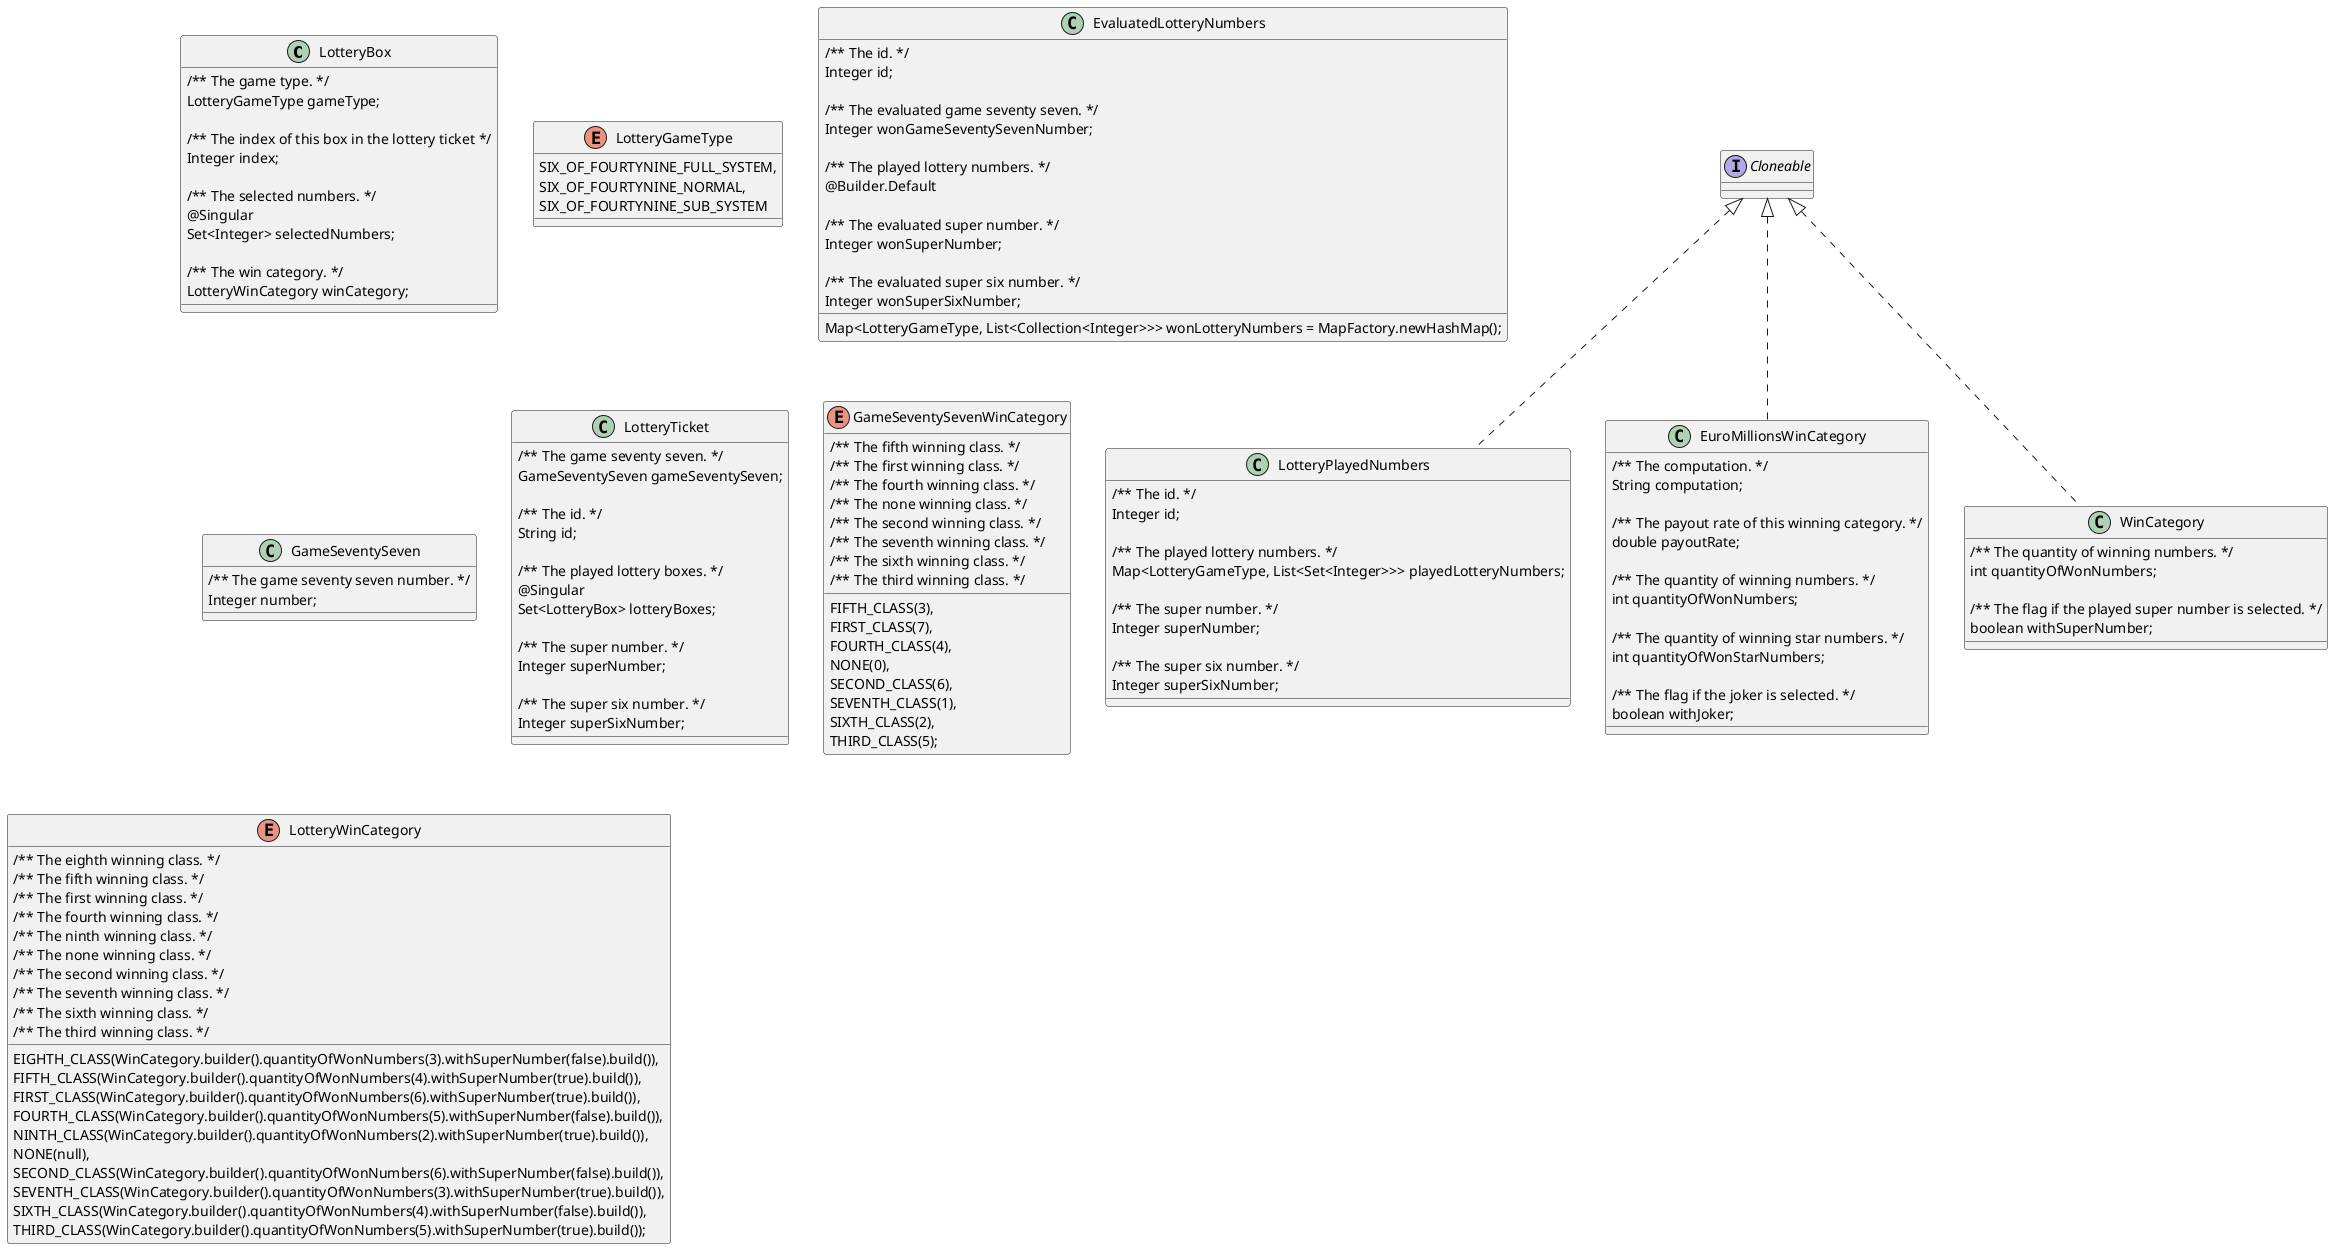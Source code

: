 @startuml

class LotteryBox
{

	/** The game type. */
	LotteryGameType gameType;

	/** The index of this box in the lottery ticket */
	Integer index;

	/** The selected numbers. */
	@Singular
	Set<Integer> selectedNumbers;

	/** The win category. */
	LotteryWinCategory winCategory;
}

enum LotteryGameType
{

	SIX_OF_FOURTYNINE_FULL_SYSTEM,
	SIX_OF_FOURTYNINE_NORMAL,
	SIX_OF_FOURTYNINE_SUB_SYSTEM

}

class EvaluatedLotteryNumbers
{

	/** The id. */
	Integer id;

	/** The evaluated game seventy seven. */
	Integer wonGameSeventySevenNumber;

	/** The played lottery numbers. */
	@Builder.Default
	Map<LotteryGameType, List<Collection<Integer>>> wonLotteryNumbers = MapFactory.newHashMap();

	/** The evaluated super number. */
	Integer wonSuperNumber;

	/** The evaluated super six number. */
	Integer wonSuperSixNumber;

}

class GameSeventySeven
{
	/** The game seventy seven number. */
	Integer number;

}

class LotteryPlayedNumbers implements Cloneable
{

	/** The id. */
	Integer id;

	/** The played lottery numbers. */
	Map<LotteryGameType, List<Set<Integer>>> playedLotteryNumbers;

	/** The super number. */
	Integer superNumber;

	/** The super six number. */
	Integer superSixNumber;

}

class LotteryTicket
{
	/** The game seventy seven. */
	GameSeventySeven gameSeventySeven;

	/** The id. */
	String id;

	/** The played lottery boxes. */
	@Singular
	Set<LotteryBox> lotteryBoxes;

	/** The super number. */
	Integer superNumber;

	/** The super six number. */
	Integer superSixNumber;
}

class EuroMillionsWinCategory implements Cloneable
{

	/** The computation. */
	String computation;

	/** The payout rate of this winning category. */
	double payoutRate;

	/** The quantity of winning numbers. */
	int quantityOfWonNumbers;

	/** The quantity of winning star numbers. */
	int quantityOfWonStarNumbers;

	/** The flag if the joker is selected. */
	boolean withJoker;

}

enum GameSeventySevenWinCategory
{

	/** The fifth winning class. */
	FIFTH_CLASS(3),
	/** The first winning class. */
	FIRST_CLASS(7),
	/** The fourth winning class. */
	FOURTH_CLASS(4),
	/** The none winning class. */
	NONE(0),
	/** The second winning class. */
	SECOND_CLASS(6),
	/** The seventh winning class. */
	SEVENTH_CLASS(1),
	/** The sixth winning class. */
	SIXTH_CLASS(2),
	/** The third winning class. */
	THIRD_CLASS(5);



}

enum LotteryWinCategory
{

	/** The eighth winning class. */
	EIGHTH_CLASS(WinCategory.builder().quantityOfWonNumbers(3).withSuperNumber(false).build()),
	/** The fifth winning class. */
	FIFTH_CLASS(WinCategory.builder().quantityOfWonNumbers(4).withSuperNumber(true).build()),
	/** The first winning class. */
	FIRST_CLASS(WinCategory.builder().quantityOfWonNumbers(6).withSuperNumber(true).build()),
	/** The fourth winning class. */
	FOURTH_CLASS(WinCategory.builder().quantityOfWonNumbers(5).withSuperNumber(false).build()),
	/** The ninth winning class. */
	NINTH_CLASS(WinCategory.builder().quantityOfWonNumbers(2).withSuperNumber(true).build()),
	/** The none winning class. */
	NONE(null),
	/** The second winning class. */
	SECOND_CLASS(WinCategory.builder().quantityOfWonNumbers(6).withSuperNumber(false).build()),
	/** The seventh winning class. */
	SEVENTH_CLASS(WinCategory.builder().quantityOfWonNumbers(3).withSuperNumber(true).build()),
	/** The sixth winning class. */
	SIXTH_CLASS(WinCategory.builder().quantityOfWonNumbers(4).withSuperNumber(false).build()),
	/** The third winning class. */
	THIRD_CLASS(WinCategory.builder().quantityOfWonNumbers(5).withSuperNumber(true).build());

}

class WinCategory implements Cloneable
{

	/** The quantity of winning numbers. */
	int quantityOfWonNumbers;

	/** The flag if the played super number is selected. */
	boolean withSuperNumber;

}
@enduml